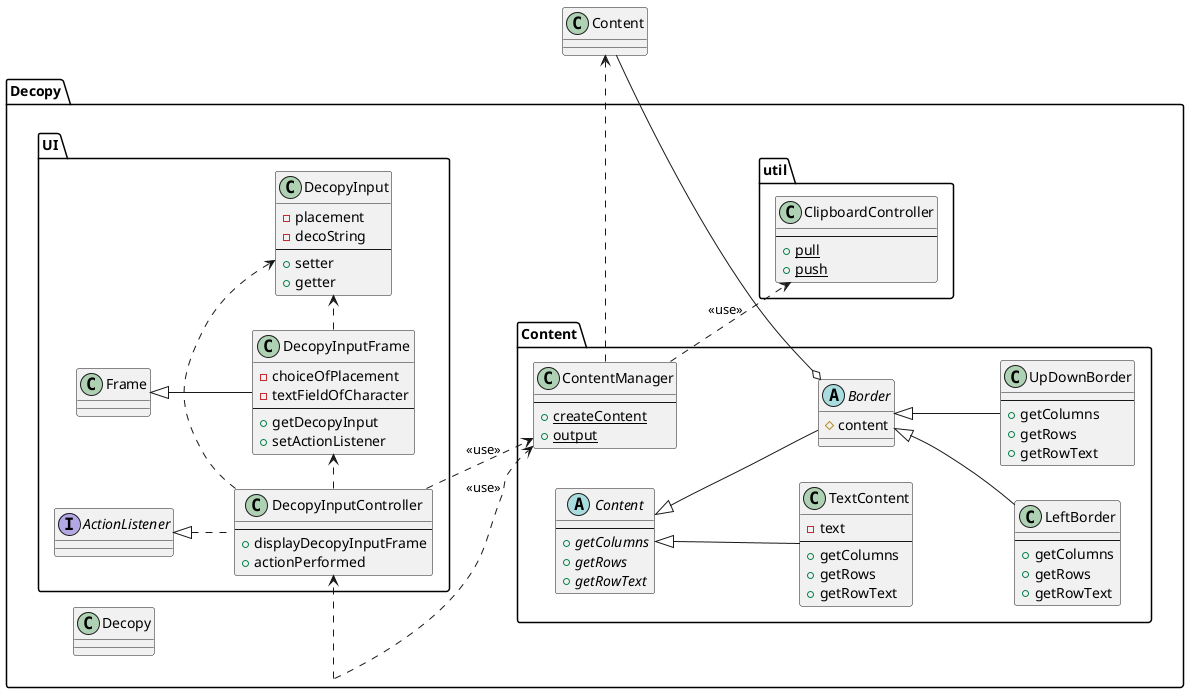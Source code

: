 @startuml Decopy

' クラス定義
package Decopy{
    Package Content {
        class ContentManager {
            --
            + {static} createContent
            + {static} output
        }
        ' Decoratorパターン ここから ---
        abstract class Content {
            --
            + {abstract} getColumns
            + {abstract} getRows
            + {abstract} getRowText
        }

        class TextContent extends Content {
            - text
            --
            + getColumns
            + getRows
            + getRowText
        }

        abstract class Border extends Content {
            # content
        }

        class LeftBorder extends Border {
            --
            + getColumns
            + getRows
            + getRowText
        }

        class UpDownBorder extends Border {
            --
            + getColumns
            + getRows
            + getRowText
        }
        ' Decoratorパターン ここまで---
    }

    package UI {
        class DecopyInputController implements ActionListener{
            --
            + displayDecopyInputFrame
            + actionPerformed
        }

        class DecopyInputFrame extends Frame{
            - choiceOfPlacement
            - textFieldOfCharacter
            --
            + getDecopyInput
            + setActionListener
        }

        class DecopyInput{
        - placement
        - decoString
        --
        + setter
        + getter
        }
    }

    package util {
        class ClipboardController {
        --
        + {static} pull
        + {static} push
        }
    }

    class Decopy {}
}

' クラス間の関係
left to right direction
Decopy .> DecopyInputController
Decopy .> ContentManager: <<use>>
Content --o Border 
ContentManager ..> ClipboardController: <<use>>
DecopyInputController ..> ContentManager: <<use>>
ContentManager .> Content
DecopyInputController .> DecopyInputFrame
DecopyInputController .> DecopyInput
DecopyInputFrame .> DecopyInput


@enduml
